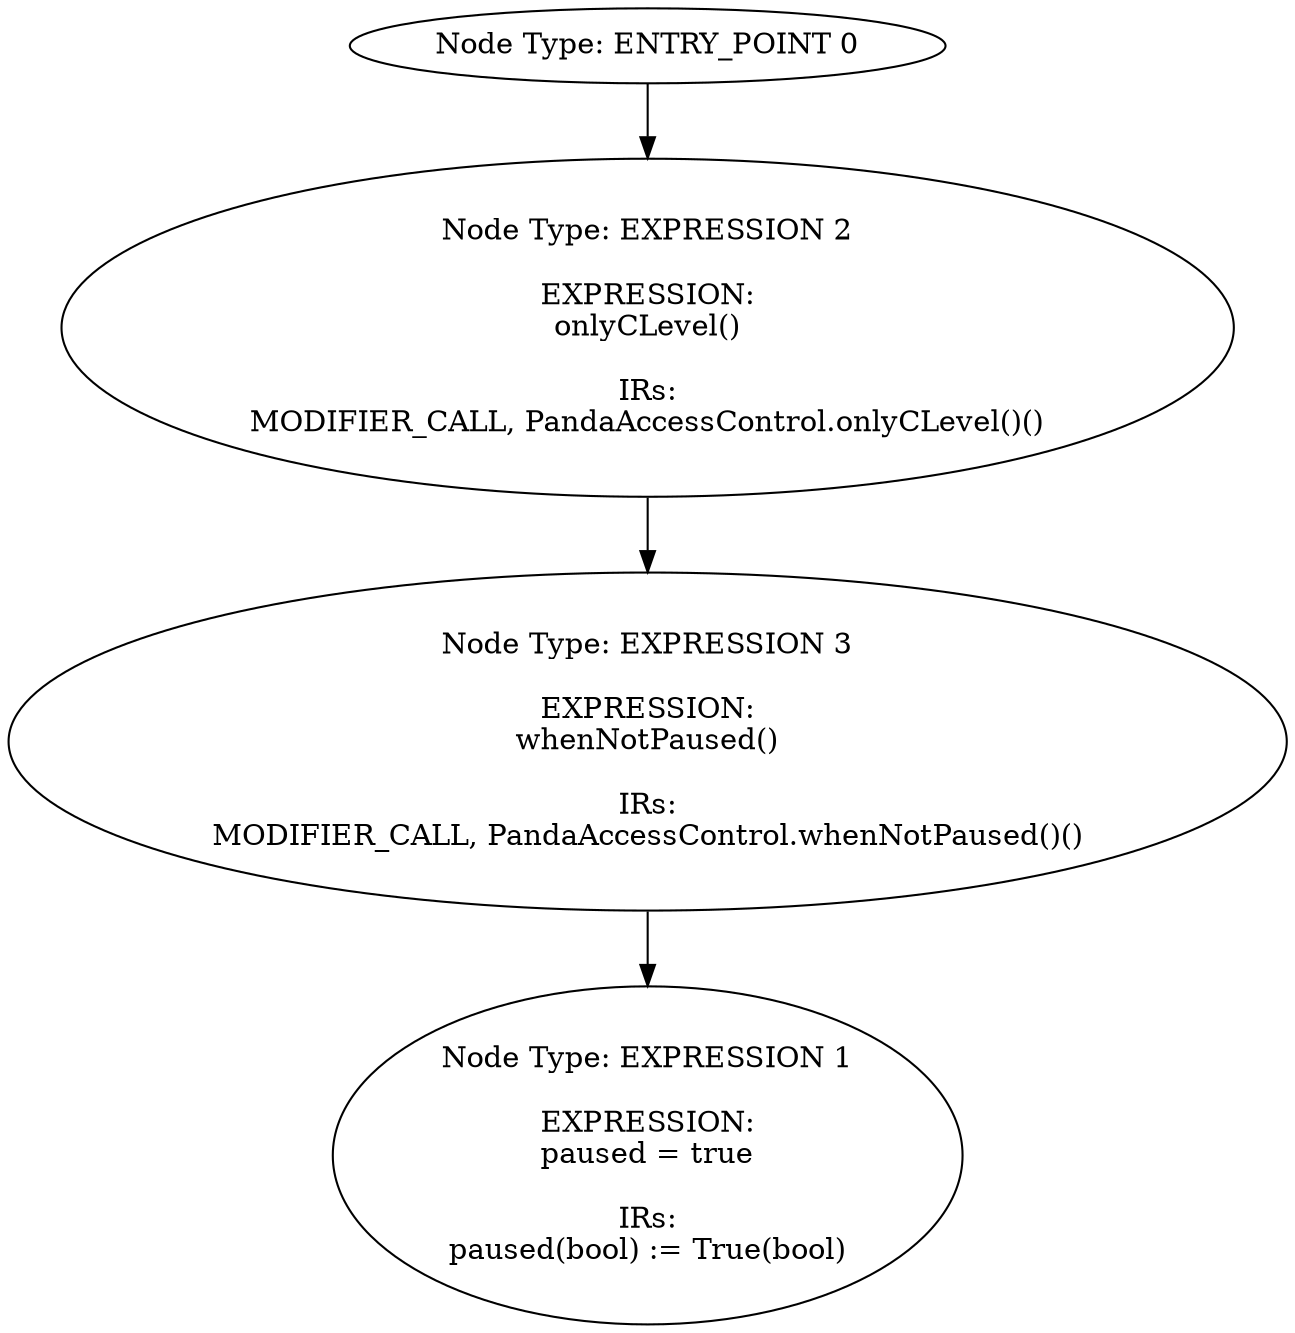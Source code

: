 digraph{
0[label="Node Type: ENTRY_POINT 0
"];
0->2;
1[label="Node Type: EXPRESSION 1

EXPRESSION:
paused = true

IRs:
paused(bool) := True(bool)"];
2[label="Node Type: EXPRESSION 2

EXPRESSION:
onlyCLevel()

IRs:
MODIFIER_CALL, PandaAccessControl.onlyCLevel()()"];
2->3;
3[label="Node Type: EXPRESSION 3

EXPRESSION:
whenNotPaused()

IRs:
MODIFIER_CALL, PandaAccessControl.whenNotPaused()()"];
3->1;
}
